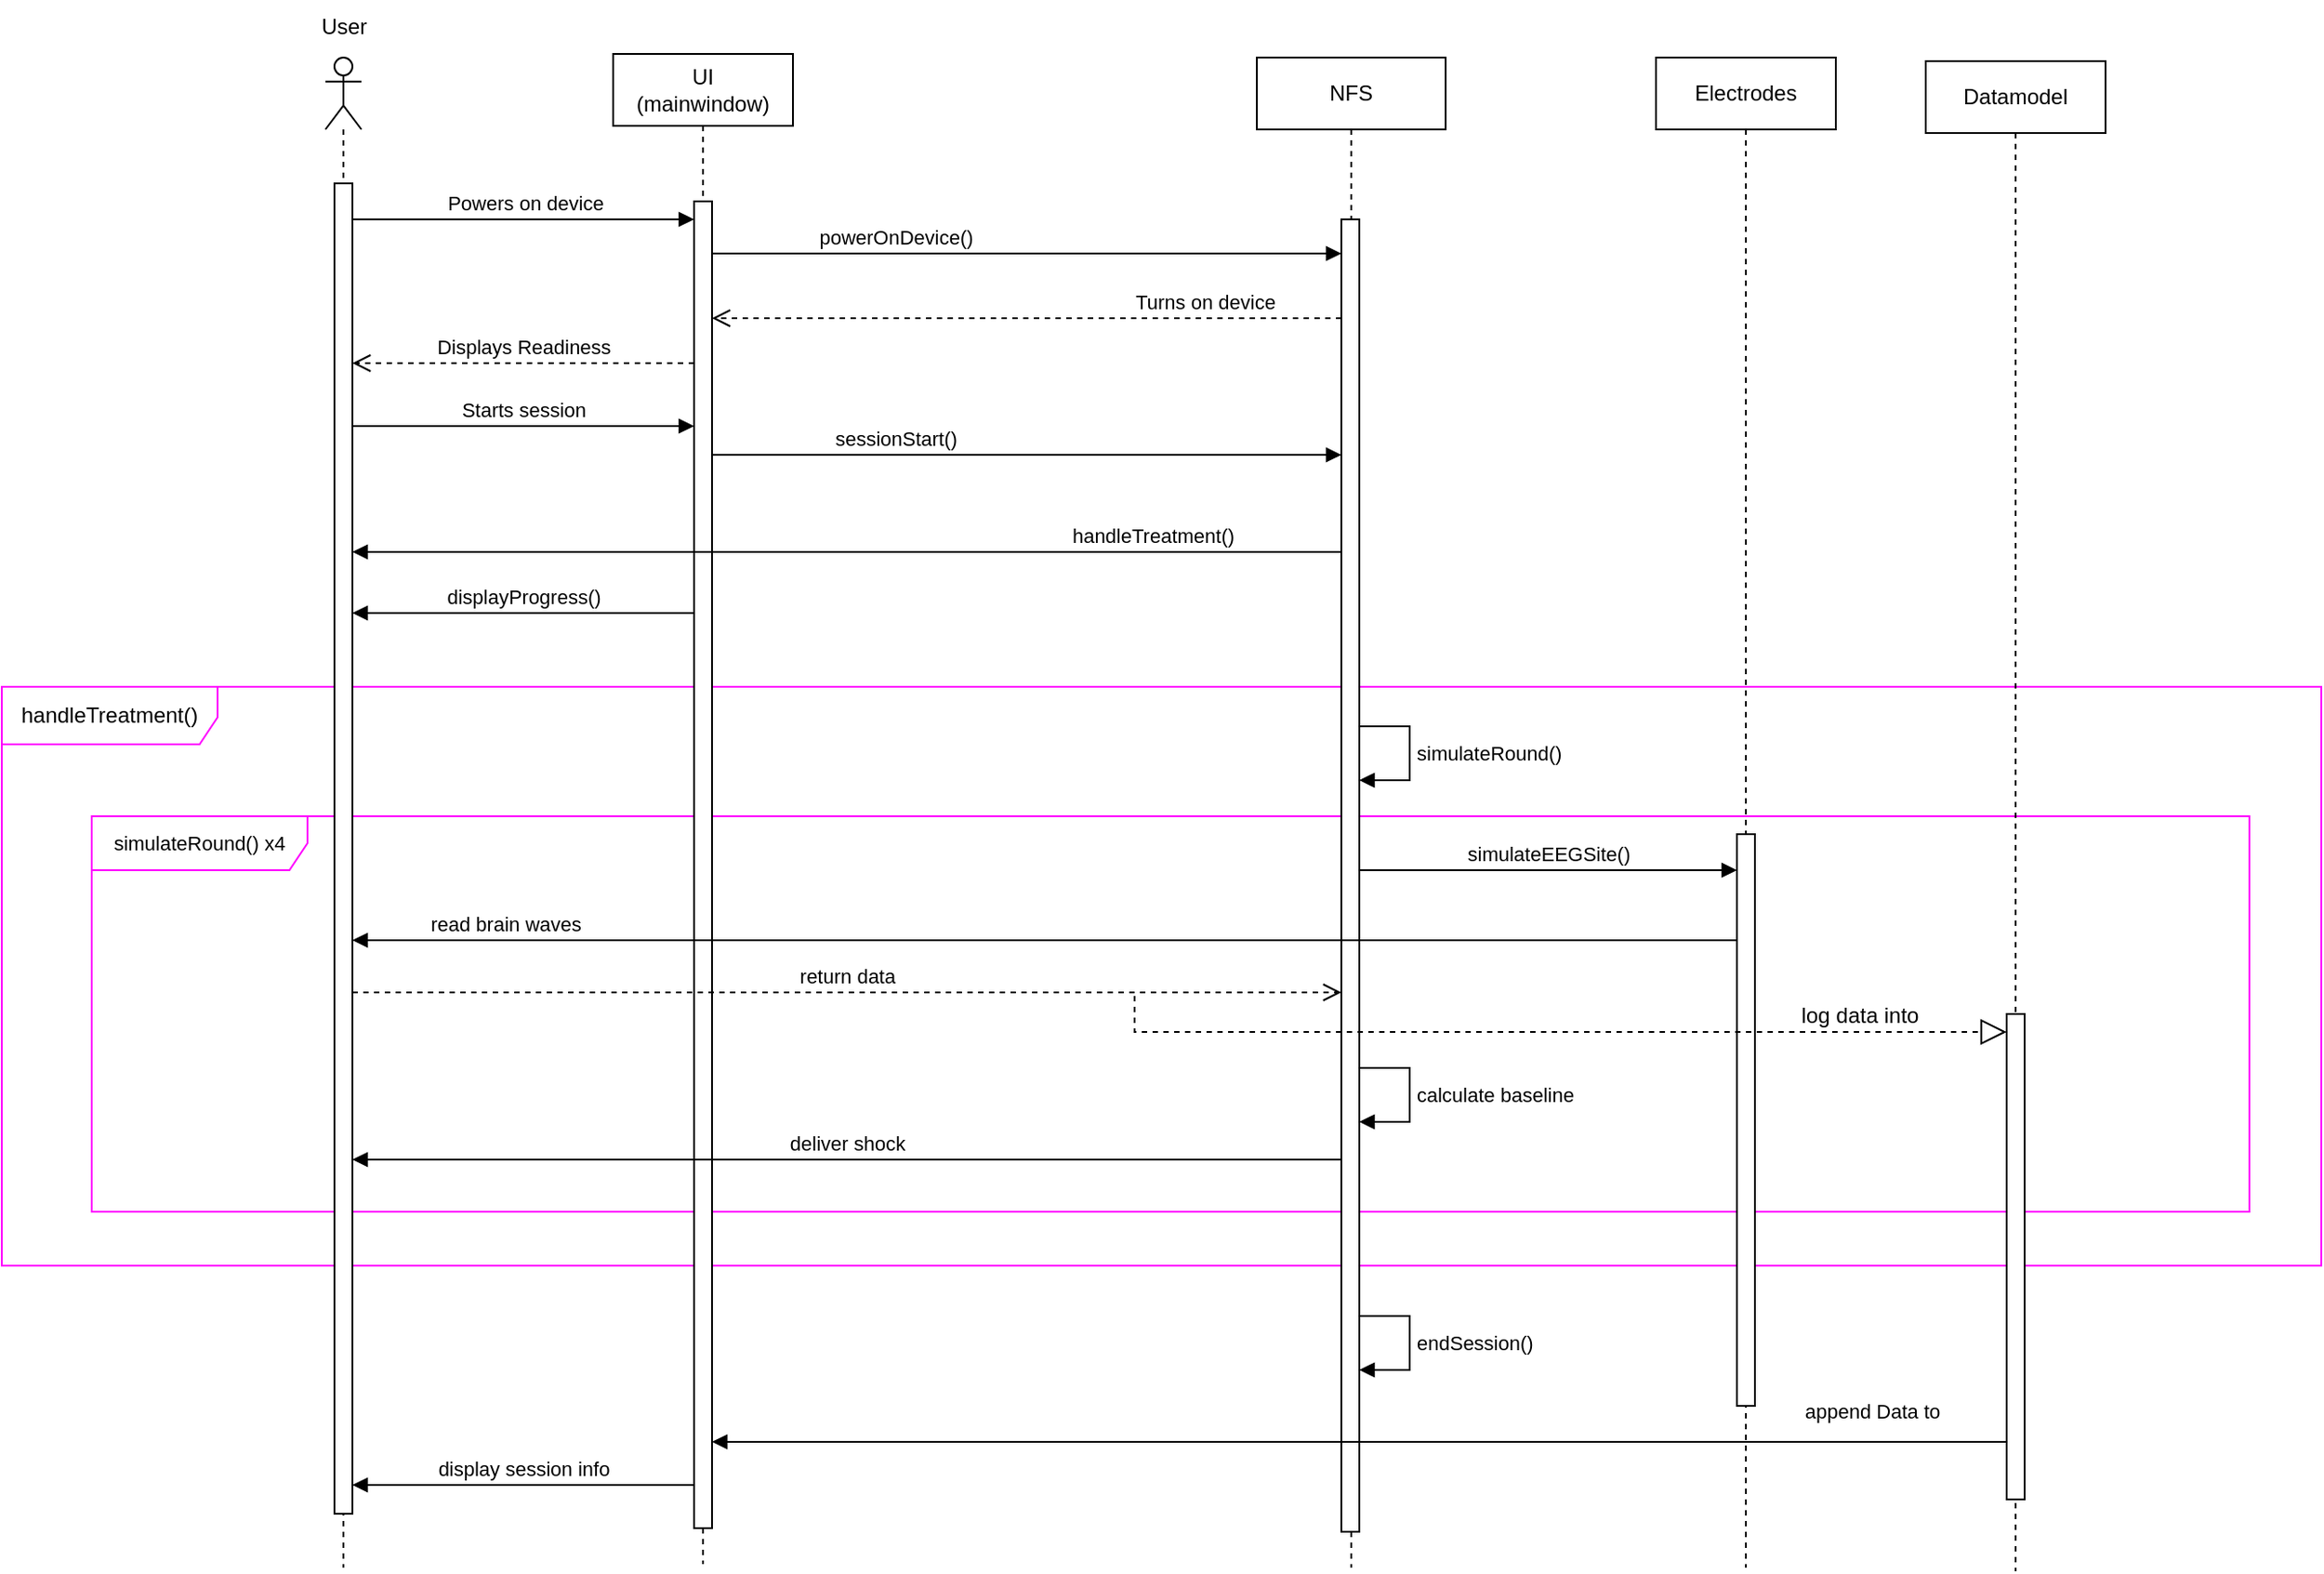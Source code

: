 <mxfile version="24.2.5" type="device">
  <diagram name="Page-1" id="2YBvvXClWsGukQMizWep">
    <mxGraphModel dx="1477" dy="1150" grid="1" gridSize="10" guides="1" tooltips="1" connect="1" arrows="1" fold="1" page="0" pageScale="1" pageWidth="850" pageHeight="1100" math="0" shadow="0">
      <root>
        <mxCell id="0" />
        <mxCell id="1" parent="0" />
        <mxCell id="JNFhwveu5cLITU7-ShOU-151" value="handleTreatment()" style="shape=umlFrame;whiteSpace=wrap;html=1;pointerEvents=0;strokeColor=#FF00FF;width=120;height=32;" parent="1" vertex="1">
          <mxGeometry x="170" y="378" width="1290" height="322" as="geometry" />
        </mxCell>
        <mxCell id="JNFhwveu5cLITU7-ShOU-154" value="&lt;span style=&quot;font-size: 11px; text-align: left; text-wrap: nowrap;&quot;&gt;simulateRound() x4&lt;/span&gt;" style="shape=umlFrame;whiteSpace=wrap;html=1;pointerEvents=0;strokeColor=#FF00FF;width=120;height=30;" parent="1" vertex="1">
          <mxGeometry x="220" y="450" width="1200" height="220" as="geometry" />
        </mxCell>
        <mxCell id="JNFhwveu5cLITU7-ShOU-80" value="Electrodes" style="shape=umlLifeline;perimeter=lifelinePerimeter;whiteSpace=wrap;html=1;container=1;dropTarget=0;collapsible=0;recursiveResize=0;outlineConnect=0;portConstraint=eastwest;newEdgeStyle={&quot;edgeStyle&quot;:&quot;elbowEdgeStyle&quot;,&quot;elbow&quot;:&quot;vertical&quot;,&quot;curved&quot;:0,&quot;rounded&quot;:0};" parent="1" vertex="1">
          <mxGeometry x="1090" y="28" width="100" height="840" as="geometry" />
        </mxCell>
        <mxCell id="JNFhwveu5cLITU7-ShOU-81" value="" style="html=1;points=[[0,0,0,0,5],[0,1,0,0,-5],[1,0,0,0,5],[1,1,0,0,-5]];perimeter=orthogonalPerimeter;outlineConnect=0;targetShapes=umlLifeline;portConstraint=eastwest;newEdgeStyle={&quot;curved&quot;:0,&quot;rounded&quot;:0};" parent="JNFhwveu5cLITU7-ShOU-80" vertex="1">
          <mxGeometry x="45" y="432" width="10" height="318" as="geometry" />
        </mxCell>
        <mxCell id="JNFhwveu5cLITU7-ShOU-84" value="Datamodel" style="shape=umlLifeline;perimeter=lifelinePerimeter;whiteSpace=wrap;html=1;container=1;dropTarget=0;collapsible=0;recursiveResize=0;outlineConnect=0;portConstraint=eastwest;newEdgeStyle={&quot;edgeStyle&quot;:&quot;elbowEdgeStyle&quot;,&quot;elbow&quot;:&quot;vertical&quot;,&quot;curved&quot;:0,&quot;rounded&quot;:0};" parent="1" vertex="1">
          <mxGeometry x="1240" y="30" width="100" height="840" as="geometry" />
        </mxCell>
        <mxCell id="JNFhwveu5cLITU7-ShOU-161" value="" style="html=1;points=[[0,0,0,0,5],[0,1,0,0,-5],[1,0,0,0,5],[1,1,0,0,-5]];perimeter=orthogonalPerimeter;outlineConnect=0;targetShapes=umlLifeline;portConstraint=eastwest;newEdgeStyle={&quot;curved&quot;:0,&quot;rounded&quot;:0};" parent="JNFhwveu5cLITU7-ShOU-84" vertex="1">
          <mxGeometry x="45" y="530" width="10" height="270" as="geometry" />
        </mxCell>
        <mxCell id="JNFhwveu5cLITU7-ShOU-132" value="" style="shape=umlLifeline;perimeter=lifelinePerimeter;whiteSpace=wrap;html=1;container=1;dropTarget=0;collapsible=0;recursiveResize=0;outlineConnect=0;portConstraint=eastwest;newEdgeStyle={&quot;curved&quot;:0,&quot;rounded&quot;:0};participant=umlActor;" parent="1" vertex="1">
          <mxGeometry x="350" y="28" width="20" height="840" as="geometry" />
        </mxCell>
        <mxCell id="JNFhwveu5cLITU7-ShOU-133" value="" style="html=1;points=[[0,0,0,0,5],[0,1,0,0,-5],[1,0,0,0,5],[1,1,0,0,-5]];perimeter=orthogonalPerimeter;outlineConnect=0;targetShapes=umlLifeline;portConstraint=eastwest;newEdgeStyle={&quot;curved&quot;:0,&quot;rounded&quot;:0};" parent="JNFhwveu5cLITU7-ShOU-132" vertex="1">
          <mxGeometry x="5" y="70" width="10" height="740" as="geometry" />
        </mxCell>
        <mxCell id="JNFhwveu5cLITU7-ShOU-134" value="NFS" style="shape=umlLifeline;perimeter=lifelinePerimeter;whiteSpace=wrap;html=1;container=1;dropTarget=0;collapsible=0;recursiveResize=0;outlineConnect=0;portConstraint=eastwest;newEdgeStyle={&quot;edgeStyle&quot;:&quot;elbowEdgeStyle&quot;,&quot;elbow&quot;:&quot;vertical&quot;,&quot;curved&quot;:0,&quot;rounded&quot;:0};" parent="1" vertex="1">
          <mxGeometry x="868" y="28" width="105" height="840" as="geometry" />
        </mxCell>
        <mxCell id="JNFhwveu5cLITU7-ShOU-135" value="" style="html=1;points=[[0,0,0,0,5],[0,1,0,0,-5],[1,0,0,0,5],[1,1,0,0,-5]];perimeter=orthogonalPerimeter;outlineConnect=0;targetShapes=umlLifeline;portConstraint=eastwest;newEdgeStyle={&quot;curved&quot;:0,&quot;rounded&quot;:0};" parent="JNFhwveu5cLITU7-ShOU-134" vertex="1">
          <mxGeometry x="47" y="90" width="10" height="730" as="geometry" />
        </mxCell>
        <mxCell id="JNFhwveu5cLITU7-ShOU-136" value="endSession()" style="html=1;align=left;spacingLeft=2;endArrow=block;rounded=0;edgeStyle=orthogonalEdgeStyle;curved=0;rounded=0;" parent="JNFhwveu5cLITU7-ShOU-134" edge="1">
          <mxGeometry x="-0.009" relative="1" as="geometry">
            <mxPoint x="57" y="700.0" as="sourcePoint" />
            <Array as="points">
              <mxPoint x="85" y="700" />
              <mxPoint x="85" y="730" />
            </Array>
            <mxPoint x="57" y="730.0" as="targetPoint" />
            <mxPoint as="offset" />
          </mxGeometry>
        </mxCell>
        <mxCell id="JNFhwveu5cLITU7-ShOU-137" value="UI&lt;div&gt;(mainwindow)&lt;/div&gt;" style="shape=umlLifeline;perimeter=lifelinePerimeter;whiteSpace=wrap;html=1;container=1;dropTarget=0;collapsible=0;recursiveResize=0;outlineConnect=0;portConstraint=eastwest;newEdgeStyle={&quot;edgeStyle&quot;:&quot;elbowEdgeStyle&quot;,&quot;elbow&quot;:&quot;vertical&quot;,&quot;curved&quot;:0,&quot;rounded&quot;:0};" parent="1" vertex="1">
          <mxGeometry x="510" y="26" width="100" height="840" as="geometry" />
        </mxCell>
        <mxCell id="JNFhwveu5cLITU7-ShOU-138" value="" style="html=1;points=[[0,0,0,0,5],[0,1,0,0,-5],[1,0,0,0,5],[1,1,0,0,-5]];perimeter=orthogonalPerimeter;outlineConnect=0;targetShapes=umlLifeline;portConstraint=eastwest;newEdgeStyle={&quot;curved&quot;:0,&quot;rounded&quot;:0};" parent="JNFhwveu5cLITU7-ShOU-137" vertex="1">
          <mxGeometry x="45" y="82" width="10" height="738" as="geometry" />
        </mxCell>
        <mxCell id="JNFhwveu5cLITU7-ShOU-139" value="User" style="text;html=1;align=center;verticalAlign=middle;resizable=0;points=[];autosize=1;strokeColor=none;fillColor=none;" parent="1" vertex="1">
          <mxGeometry x="335" y="-4" width="50" height="30" as="geometry" />
        </mxCell>
        <mxCell id="JNFhwveu5cLITU7-ShOU-140" value="Powers on device" style="html=1;verticalAlign=bottom;endArrow=block;curved=0;rounded=0;" parent="1" target="JNFhwveu5cLITU7-ShOU-138" edge="1">
          <mxGeometry x="0.003" width="80" relative="1" as="geometry">
            <mxPoint x="365" y="118" as="sourcePoint" />
            <mxPoint x="515" y="118" as="targetPoint" />
            <mxPoint as="offset" />
          </mxGeometry>
        </mxCell>
        <mxCell id="JNFhwveu5cLITU7-ShOU-141" value="powerOnDevice()" style="html=1;verticalAlign=bottom;endArrow=block;curved=0;rounded=0;" parent="1" edge="1">
          <mxGeometry x="-0.417" width="80" relative="1" as="geometry">
            <mxPoint x="565" y="137" as="sourcePoint" />
            <mxPoint x="915" y="137" as="targetPoint" />
            <mxPoint as="offset" />
          </mxGeometry>
        </mxCell>
        <mxCell id="JNFhwveu5cLITU7-ShOU-142" value="Turns on device" style="html=1;verticalAlign=bottom;endArrow=open;dashed=1;endSize=8;curved=0;rounded=0;" parent="1" target="JNFhwveu5cLITU7-ShOU-138" edge="1">
          <mxGeometry x="-0.564" relative="1" as="geometry">
            <mxPoint x="915" y="173.0" as="sourcePoint" />
            <mxPoint x="560" y="173" as="targetPoint" />
            <mxPoint as="offset" />
          </mxGeometry>
        </mxCell>
        <mxCell id="JNFhwveu5cLITU7-ShOU-143" value="Displays Readiness" style="html=1;verticalAlign=bottom;endArrow=open;dashed=1;endSize=8;curved=0;rounded=0;" parent="1" source="JNFhwveu5cLITU7-ShOU-138" edge="1">
          <mxGeometry relative="1" as="geometry">
            <mxPoint x="515.0" y="198" as="sourcePoint" />
            <mxPoint x="365" y="198" as="targetPoint" />
          </mxGeometry>
        </mxCell>
        <mxCell id="JNFhwveu5cLITU7-ShOU-144" value="Starts session" style="html=1;verticalAlign=bottom;endArrow=block;curved=0;rounded=0;" parent="1" edge="1">
          <mxGeometry width="80" relative="1" as="geometry">
            <mxPoint x="365" y="233" as="sourcePoint" />
            <mxPoint x="555" y="233" as="targetPoint" />
          </mxGeometry>
        </mxCell>
        <mxCell id="JNFhwveu5cLITU7-ShOU-145" value="sessionStart()" style="html=1;verticalAlign=bottom;endArrow=block;curved=0;rounded=0;" parent="1" source="JNFhwveu5cLITU7-ShOU-138" edge="1">
          <mxGeometry x="-0.417" width="80" relative="1" as="geometry">
            <mxPoint x="560" y="249" as="sourcePoint" />
            <mxPoint x="915" y="249" as="targetPoint" />
            <mxPoint as="offset" />
          </mxGeometry>
        </mxCell>
        <mxCell id="JNFhwveu5cLITU7-ShOU-146" value="handleTreatment()" style="html=1;verticalAlign=bottom;endArrow=block;curved=0;rounded=0;" parent="1" edge="1">
          <mxGeometry x="-0.618" width="80" relative="1" as="geometry">
            <mxPoint x="915.0" y="303" as="sourcePoint" />
            <mxPoint x="365" y="303" as="targetPoint" />
            <mxPoint as="offset" />
          </mxGeometry>
        </mxCell>
        <mxCell id="JNFhwveu5cLITU7-ShOU-147" value="return data" style="html=1;verticalAlign=bottom;endArrow=open;dashed=1;endSize=8;curved=0;rounded=0;" parent="1" edge="1">
          <mxGeometry relative="1" as="geometry">
            <mxPoint x="365" y="548" as="sourcePoint" />
            <mxPoint x="915" y="548" as="targetPoint" />
          </mxGeometry>
        </mxCell>
        <mxCell id="JNFhwveu5cLITU7-ShOU-148" value="append Data to" style="html=1;verticalAlign=bottom;endArrow=block;curved=0;rounded=0;" parent="1" source="JNFhwveu5cLITU7-ShOU-161" edge="1">
          <mxGeometry x="-0.792" y="-8" width="80" relative="1" as="geometry">
            <mxPoint x="915" y="798" as="sourcePoint" />
            <mxPoint x="565" y="798" as="targetPoint" />
            <mxPoint as="offset" />
          </mxGeometry>
        </mxCell>
        <mxCell id="JNFhwveu5cLITU7-ShOU-149" value="displayProgress()" style="html=1;verticalAlign=bottom;endArrow=block;curved=0;rounded=0;" parent="1" source="JNFhwveu5cLITU7-ShOU-138" edge="1">
          <mxGeometry width="80" relative="1" as="geometry">
            <mxPoint x="515" y="337" as="sourcePoint" />
            <mxPoint x="365" y="337" as="targetPoint" />
          </mxGeometry>
        </mxCell>
        <mxCell id="JNFhwveu5cLITU7-ShOU-150" value="display session info" style="html=1;verticalAlign=bottom;endArrow=block;curved=0;rounded=0;" parent="1" edge="1">
          <mxGeometry width="80" relative="1" as="geometry">
            <mxPoint x="555" y="822" as="sourcePoint" />
            <mxPoint x="365" y="822" as="targetPoint" />
          </mxGeometry>
        </mxCell>
        <mxCell id="JNFhwveu5cLITU7-ShOU-153" value="simulateRound()" style="html=1;align=left;spacingLeft=2;endArrow=block;rounded=0;edgeStyle=orthogonalEdgeStyle;curved=0;rounded=0;" parent="1" edge="1">
          <mxGeometry x="-0.009" relative="1" as="geometry">
            <mxPoint x="925" y="400" as="sourcePoint" />
            <Array as="points">
              <mxPoint x="953" y="400.0" />
              <mxPoint x="953" y="430.0" />
            </Array>
            <mxPoint x="925" y="430" as="targetPoint" />
            <mxPoint as="offset" />
          </mxGeometry>
        </mxCell>
        <mxCell id="JNFhwveu5cLITU7-ShOU-155" value="simulateEEGSite()" style="html=1;verticalAlign=bottom;endArrow=block;curved=0;rounded=0;" parent="1" edge="1">
          <mxGeometry width="80" relative="1" as="geometry">
            <mxPoint x="925" y="480" as="sourcePoint" />
            <mxPoint x="1135" y="480" as="targetPoint" />
          </mxGeometry>
        </mxCell>
        <mxCell id="JNFhwveu5cLITU7-ShOU-156" value="read brain waves" style="html=1;verticalAlign=bottom;endArrow=block;curved=0;rounded=0;" parent="1" edge="1">
          <mxGeometry x="0.779" width="80" relative="1" as="geometry">
            <mxPoint x="1135" y="519.0" as="sourcePoint" />
            <mxPoint x="365" y="519.0" as="targetPoint" />
            <mxPoint as="offset" />
          </mxGeometry>
        </mxCell>
        <mxCell id="JNFhwveu5cLITU7-ShOU-159" value="calculate baseline" style="html=1;align=left;spacingLeft=2;endArrow=block;rounded=0;edgeStyle=orthogonalEdgeStyle;curved=0;rounded=0;" parent="1" edge="1">
          <mxGeometry x="-0.014" relative="1" as="geometry">
            <mxPoint x="925" y="590.0" as="sourcePoint" />
            <Array as="points">
              <mxPoint x="953" y="590" />
              <mxPoint x="953" y="620" />
            </Array>
            <mxPoint x="925" y="620.0" as="targetPoint" />
            <mxPoint as="offset" />
          </mxGeometry>
        </mxCell>
        <mxCell id="JNFhwveu5cLITU7-ShOU-160" value="" style="endArrow=block;dashed=1;endFill=0;endSize=12;html=1;rounded=0;" parent="1" target="JNFhwveu5cLITU7-ShOU-161" edge="1">
          <mxGeometry width="160" relative="1" as="geometry">
            <mxPoint x="800" y="550" as="sourcePoint" />
            <mxPoint x="880" y="581.7" as="targetPoint" />
            <Array as="points">
              <mxPoint x="800" y="570" />
            </Array>
          </mxGeometry>
        </mxCell>
        <mxCell id="JNFhwveu5cLITU7-ShOU-162" value="log data into" style="text;html=1;align=center;verticalAlign=middle;resizable=0;points=[];autosize=1;strokeColor=none;fillColor=none;" parent="1" vertex="1">
          <mxGeometry x="1158" y="546" width="90" height="30" as="geometry" />
        </mxCell>
        <mxCell id="JNFhwveu5cLITU7-ShOU-163" value="deliver shock" style="html=1;verticalAlign=bottom;endArrow=block;curved=0;rounded=0;" parent="1" edge="1">
          <mxGeometry width="80" relative="1" as="geometry">
            <mxPoint x="915" y="641" as="sourcePoint" />
            <mxPoint x="365" y="641" as="targetPoint" />
          </mxGeometry>
        </mxCell>
      </root>
    </mxGraphModel>
  </diagram>
</mxfile>

